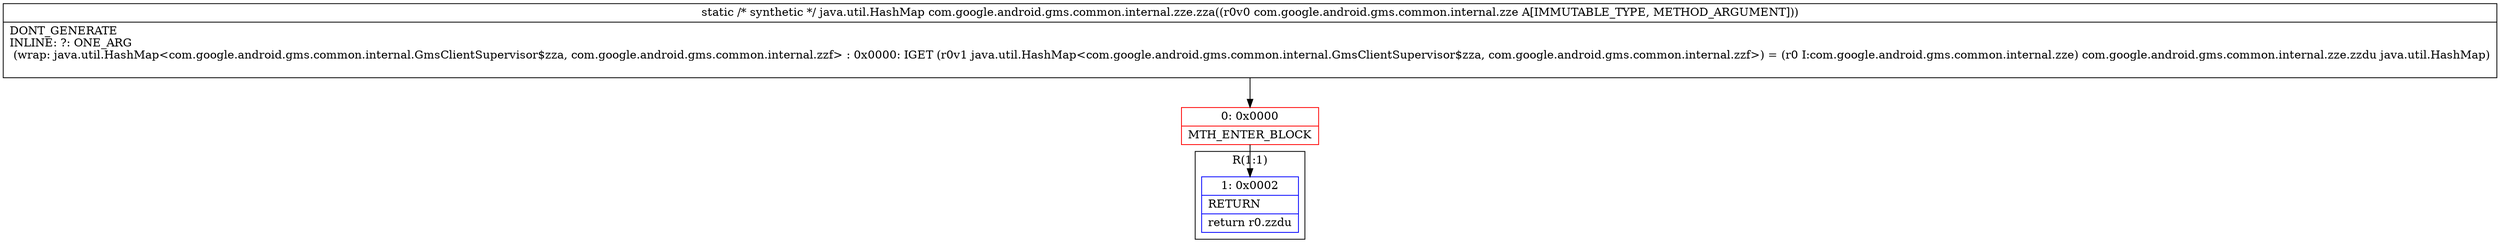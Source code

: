 digraph "CFG forcom.google.android.gms.common.internal.zze.zza(Lcom\/google\/android\/gms\/common\/internal\/zze;)Ljava\/util\/HashMap;" {
subgraph cluster_Region_2085247517 {
label = "R(1:1)";
node [shape=record,color=blue];
Node_1 [shape=record,label="{1\:\ 0x0002|RETURN\l|return r0.zzdu\l}"];
}
Node_0 [shape=record,color=red,label="{0\:\ 0x0000|MTH_ENTER_BLOCK\l}"];
MethodNode[shape=record,label="{static \/* synthetic *\/ java.util.HashMap com.google.android.gms.common.internal.zze.zza((r0v0 com.google.android.gms.common.internal.zze A[IMMUTABLE_TYPE, METHOD_ARGUMENT]))  | DONT_GENERATE\lINLINE: ?: ONE_ARG  \l  (wrap: java.util.HashMap\<com.google.android.gms.common.internal.GmsClientSupervisor$zza, com.google.android.gms.common.internal.zzf\> : 0x0000: IGET  (r0v1 java.util.HashMap\<com.google.android.gms.common.internal.GmsClientSupervisor$zza, com.google.android.gms.common.internal.zzf\>) = (r0 I:com.google.android.gms.common.internal.zze) com.google.android.gms.common.internal.zze.zzdu java.util.HashMap)\l\l}"];
MethodNode -> Node_0;
Node_0 -> Node_1;
}

